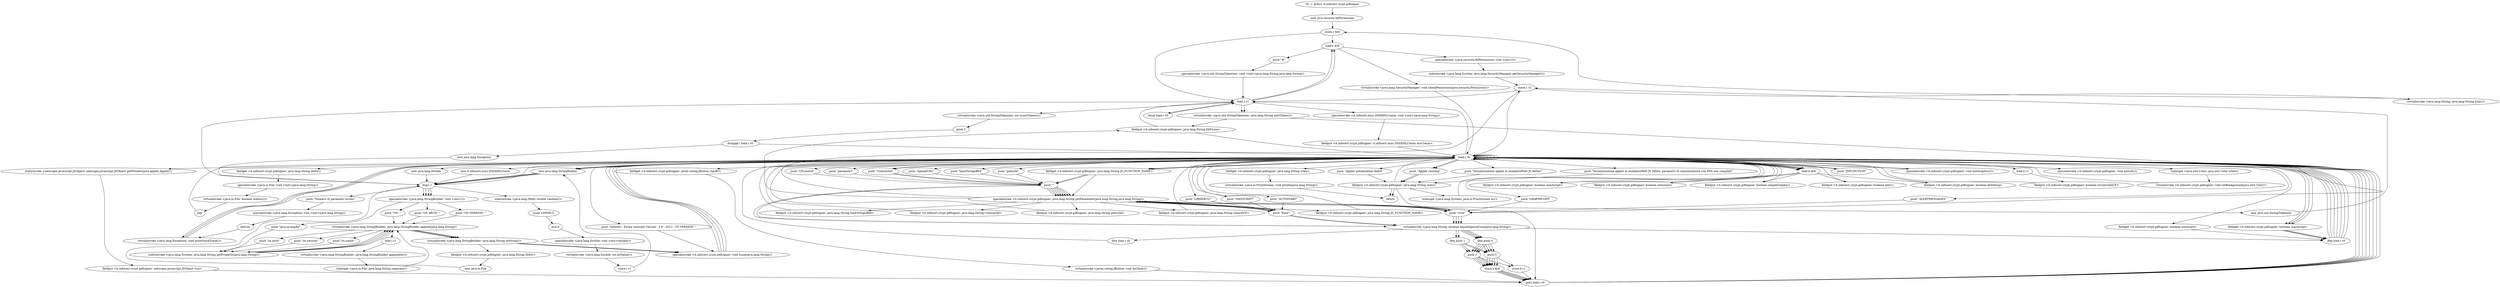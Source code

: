 digraph "" {
    "r0 := @this: it.infocert.crypt.pdfsigner"
    "new java.security.AllPermission"
    "r0 := @this: it.infocert.crypt.pdfsigner"->"new java.security.AllPermission";
    "store.r $r6"
    "new java.security.AllPermission"->"store.r $r6";
    "load.r $r6"
    "store.r $r6"->"load.r $r6";
    "specialinvoke <java.security.AllPermission: void <init>()>"
    "load.r $r6"->"specialinvoke <java.security.AllPermission: void <init>()>";
    "staticinvoke <java.lang.System: java.lang.SecurityManager getSecurityManager()>"
    "specialinvoke <java.security.AllPermission: void <init>()>"->"staticinvoke <java.lang.System: java.lang.SecurityManager getSecurityManager()>";
    "store.r r1"
    "staticinvoke <java.lang.System: java.lang.SecurityManager getSecurityManager()>"->"store.r r1";
    "load.r r1"
    "store.r r1"->"load.r r1";
    "ifnull load.r r0"
    "load.r r1"->"ifnull load.r r0";
    "ifnull load.r r0"->"load.r r1";
    "load.r r1"->"load.r $r6";
    "virtualinvoke <java.lang.SecurityManager: void checkPermission(java.security.Permission)>"
    "load.r $r6"->"virtualinvoke <java.lang.SecurityManager: void checkPermission(java.security.Permission)>";
    "load.r r0"
    "virtualinvoke <java.lang.SecurityManager: void checkPermission(java.security.Permission)>"->"load.r r0";
    "new java.lang.StringBuilder"
    "load.r r0"->"new java.lang.StringBuilder";
    "dup1.r"
    "new java.lang.StringBuilder"->"dup1.r";
    "specialinvoke <java.lang.StringBuilder: void <init>()>"
    "dup1.r"->"specialinvoke <java.lang.StringBuilder: void <init>()>";
    "push \"OS: \""
    "specialinvoke <java.lang.StringBuilder: void <init>()>"->"push \"OS: \"";
    "virtualinvoke <java.lang.StringBuilder: java.lang.StringBuilder append(java.lang.String)>"
    "push \"OS: \""->"virtualinvoke <java.lang.StringBuilder: java.lang.StringBuilder append(java.lang.String)>";
    "push \"os.name\""
    "virtualinvoke <java.lang.StringBuilder: java.lang.StringBuilder append(java.lang.String)>"->"push \"os.name\"";
    "staticinvoke <java.lang.System: java.lang.String getProperty(java.lang.String)>"
    "push \"os.name\""->"staticinvoke <java.lang.System: java.lang.String getProperty(java.lang.String)>";
    "staticinvoke <java.lang.System: java.lang.String getProperty(java.lang.String)>"->"virtualinvoke <java.lang.StringBuilder: java.lang.StringBuilder append(java.lang.String)>";
    "virtualinvoke <java.lang.StringBuilder: java.lang.String toString()>"
    "virtualinvoke <java.lang.StringBuilder: java.lang.StringBuilder append(java.lang.String)>"->"virtualinvoke <java.lang.StringBuilder: java.lang.String toString()>";
    "specialinvoke <it.infocert.crypt.pdfsigner: void trace(java.lang.String)>"
    "virtualinvoke <java.lang.StringBuilder: java.lang.String toString()>"->"specialinvoke <it.infocert.crypt.pdfsigner: void trace(java.lang.String)>";
    "specialinvoke <it.infocert.crypt.pdfsigner: void trace(java.lang.String)>"->"load.r r0";
    "load.r r0"->"new java.lang.StringBuilder";
    "new java.lang.StringBuilder"->"dup1.r";
    "dup1.r"->"specialinvoke <java.lang.StringBuilder: void <init>()>";
    "push \"OS ARCH: \""
    "specialinvoke <java.lang.StringBuilder: void <init>()>"->"push \"OS ARCH: \"";
    "push \"OS ARCH: \""->"virtualinvoke <java.lang.StringBuilder: java.lang.StringBuilder append(java.lang.String)>";
    "push \"os.arch\""
    "virtualinvoke <java.lang.StringBuilder: java.lang.StringBuilder append(java.lang.String)>"->"push \"os.arch\"";
    "push \"os.arch\""->"staticinvoke <java.lang.System: java.lang.String getProperty(java.lang.String)>";
    "staticinvoke <java.lang.System: java.lang.String getProperty(java.lang.String)>"->"virtualinvoke <java.lang.StringBuilder: java.lang.StringBuilder append(java.lang.String)>";
    "virtualinvoke <java.lang.StringBuilder: java.lang.StringBuilder append(java.lang.String)>"->"virtualinvoke <java.lang.StringBuilder: java.lang.String toString()>";
    "virtualinvoke <java.lang.StringBuilder: java.lang.String toString()>"->"specialinvoke <it.infocert.crypt.pdfsigner: void trace(java.lang.String)>";
    "specialinvoke <it.infocert.crypt.pdfsigner: void trace(java.lang.String)>"->"load.r r0";
    "load.r r0"->"new java.lang.StringBuilder";
    "new java.lang.StringBuilder"->"dup1.r";
    "dup1.r"->"specialinvoke <java.lang.StringBuilder: void <init>()>";
    "push \"OS VERSION: \""
    "specialinvoke <java.lang.StringBuilder: void <init>()>"->"push \"OS VERSION: \"";
    "push \"OS VERSION: \""->"virtualinvoke <java.lang.StringBuilder: java.lang.StringBuilder append(java.lang.String)>";
    "push \"os.version\""
    "virtualinvoke <java.lang.StringBuilder: java.lang.StringBuilder append(java.lang.String)>"->"push \"os.version\"";
    "push \"os.version\""->"staticinvoke <java.lang.System: java.lang.String getProperty(java.lang.String)>";
    "staticinvoke <java.lang.System: java.lang.String getProperty(java.lang.String)>"->"virtualinvoke <java.lang.StringBuilder: java.lang.StringBuilder append(java.lang.String)>";
    "virtualinvoke <java.lang.StringBuilder: java.lang.StringBuilder append(java.lang.String)>"->"virtualinvoke <java.lang.StringBuilder: java.lang.String toString()>";
    "virtualinvoke <java.lang.StringBuilder: java.lang.String toString()>"->"specialinvoke <it.infocert.crypt.pdfsigner: void trace(java.lang.String)>";
    "specialinvoke <it.infocert.crypt.pdfsigner: void trace(java.lang.String)>"->"load.r r0";
    "push \"Infocert - Firma contratti OnLine - 2.9 - 2012 - CF VERSION \""
    "load.r r0"->"push \"Infocert - Firma contratti OnLine - 2.9 - 2012 - CF VERSION \"";
    "push \"Infocert - Firma contratti OnLine - 2.9 - 2012 - CF VERSION \""->"specialinvoke <it.infocert.crypt.pdfsigner: void trace(java.lang.String)>";
    "specialinvoke <it.infocert.crypt.pdfsigner: void trace(java.lang.String)>"->"load.r r0";
    "new java.lang.Double"
    "load.r r0"->"new java.lang.Double";
    "new java.lang.Double"->"dup1.r";
    "staticinvoke <java.lang.Math: double random()>"
    "dup1.r"->"staticinvoke <java.lang.Math: double random()>";
    "push 100000.0"
    "staticinvoke <java.lang.Math: double random()>"->"push 100000.0";
    "mul.d"
    "push 100000.0"->"mul.d";
    "specialinvoke <java.lang.Double: void <init>(double)>"
    "mul.d"->"specialinvoke <java.lang.Double: void <init>(double)>";
    "virtualinvoke <java.lang.Double: int intValue()>"
    "specialinvoke <java.lang.Double: void <init>(double)>"->"virtualinvoke <java.lang.Double: int intValue()>";
    "store.i r1"
    "virtualinvoke <java.lang.Double: int intValue()>"->"store.i r1";
    "store.i r1"->"new java.lang.StringBuilder";
    "new java.lang.StringBuilder"->"dup1.r";
    "dup1.r"->"specialinvoke <java.lang.StringBuilder: void <init>()>";
    "push \"java.io.tmpdir\""
    "specialinvoke <java.lang.StringBuilder: void <init>()>"->"push \"java.io.tmpdir\"";
    "push \"java.io.tmpdir\""->"staticinvoke <java.lang.System: java.lang.String getProperty(java.lang.String)>";
    "staticinvoke <java.lang.System: java.lang.String getProperty(java.lang.String)>"->"virtualinvoke <java.lang.StringBuilder: java.lang.StringBuilder append(java.lang.String)>";
    "load.i r1"
    "virtualinvoke <java.lang.StringBuilder: java.lang.StringBuilder append(java.lang.String)>"->"load.i r1";
    "virtualinvoke <java.lang.StringBuilder: java.lang.StringBuilder append(int)>"
    "load.i r1"->"virtualinvoke <java.lang.StringBuilder: java.lang.StringBuilder append(int)>";
    "staticget <java.io.File: java.lang.String separator>"
    "virtualinvoke <java.lang.StringBuilder: java.lang.StringBuilder append(int)>"->"staticget <java.io.File: java.lang.String separator>";
    "staticget <java.io.File: java.lang.String separator>"->"virtualinvoke <java.lang.StringBuilder: java.lang.StringBuilder append(java.lang.String)>";
    "virtualinvoke <java.lang.StringBuilder: java.lang.StringBuilder append(java.lang.String)>"->"virtualinvoke <java.lang.StringBuilder: java.lang.String toString()>";
    "fieldput <it.infocert.crypt.pdfsigner: java.lang.String libDir>"
    "virtualinvoke <java.lang.StringBuilder: java.lang.String toString()>"->"fieldput <it.infocert.crypt.pdfsigner: java.lang.String libDir>";
    "new java.io.File"
    "fieldput <it.infocert.crypt.pdfsigner: java.lang.String libDir>"->"new java.io.File";
    "new java.io.File"->"dup1.r";
    "dup1.r"->"load.r r0";
    "fieldget <it.infocert.crypt.pdfsigner: java.lang.String libDir>"
    "load.r r0"->"fieldget <it.infocert.crypt.pdfsigner: java.lang.String libDir>";
    "specialinvoke <java.io.File: void <init>(java.lang.String)>"
    "fieldget <it.infocert.crypt.pdfsigner: java.lang.String libDir>"->"specialinvoke <java.io.File: void <init>(java.lang.String)>";
    "virtualinvoke <java.io.File: boolean mkdirs()>"
    "specialinvoke <java.io.File: void <init>(java.lang.String)>"->"virtualinvoke <java.io.File: boolean mkdirs()>";
    "pop"
    "virtualinvoke <java.io.File: boolean mkdirs()>"->"pop";
    "pop"->"load.r r0";
    "load.r r0"->"load.r r0";
    "push \"ContractId\""
    "load.r r0"->"push \"ContractId\"";
    "push \"\""
    "push \"ContractId\""->"push \"\"";
    "specialinvoke <it.infocert.crypt.pdfsigner: java.lang.String getParameter(java.lang.String,java.lang.String)>"
    "push \"\""->"specialinvoke <it.infocert.crypt.pdfsigner: java.lang.String getParameter(java.lang.String,java.lang.String)>";
    "fieldput <it.infocert.crypt.pdfsigner: java.lang.String libFirma>"
    "specialinvoke <it.infocert.crypt.pdfsigner: java.lang.String getParameter(java.lang.String,java.lang.String)>"->"fieldput <it.infocert.crypt.pdfsigner: java.lang.String libFirma>";
    "fieldput <it.infocert.crypt.pdfsigner: java.lang.String libFirma>"->"load.r r0";
    "push \"uploadURL\""
    "load.r r0"->"push \"uploadURL\"";
    "push \"uploadURL\""->"push \"\"";
    "push \"\""->"specialinvoke <it.infocert.crypt.pdfsigner: java.lang.String getParameter(java.lang.String,java.lang.String)>";
    "specialinvoke <it.infocert.crypt.pdfsigner: java.lang.String getParameter(java.lang.String,java.lang.String)>"->"store.r r1";
    "store.r r1"->"load.r r0";
    "load.r r0"->"load.r r0";
    "push \"hashToSignB64\""
    "load.r r0"->"push \"hashToSignB64\"";
    "push \"hashToSignB64\""->"push \"\"";
    "push \"\""->"specialinvoke <it.infocert.crypt.pdfsigner: java.lang.String getParameter(java.lang.String,java.lang.String)>";
    "fieldput <it.infocert.crypt.pdfsigner: java.lang.String hashToSignB64>"
    "specialinvoke <it.infocert.crypt.pdfsigner: java.lang.String getParameter(java.lang.String,java.lang.String)>"->"fieldput <it.infocert.crypt.pdfsigner: java.lang.String hashToSignB64>";
    "fieldput <it.infocert.crypt.pdfsigner: java.lang.String hashToSignB64>"->"load.r r0";
    "load.r r0"->"load.r r0";
    "load.r r0"->"push \"ContractId\"";
    "push \"ContractId\""->"push \"\"";
    "push \"\""->"specialinvoke <it.infocert.crypt.pdfsigner: java.lang.String getParameter(java.lang.String,java.lang.String)>";
    "fieldput <it.infocert.crypt.pdfsigner: java.lang.String ContractId>"
    "specialinvoke <it.infocert.crypt.pdfsigner: java.lang.String getParameter(java.lang.String,java.lang.String)>"->"fieldput <it.infocert.crypt.pdfsigner: java.lang.String ContractId>";
    "fieldput <it.infocert.crypt.pdfsigner: java.lang.String ContractId>"->"load.r r0";
    "load.r r0"->"load.r r0";
    "push \"policyId\""
    "load.r r0"->"push \"policyId\"";
    "push \"policyId\""->"push \"\"";
    "push \"\""->"specialinvoke <it.infocert.crypt.pdfsigner: java.lang.String getParameter(java.lang.String,java.lang.String)>";
    "fieldput <it.infocert.crypt.pdfsigner: java.lang.String policyId>"
    "specialinvoke <it.infocert.crypt.pdfsigner: java.lang.String getParameter(java.lang.String,java.lang.String)>"->"fieldput <it.infocert.crypt.pdfsigner: java.lang.String policyId>";
    "fieldput <it.infocert.crypt.pdfsigner: java.lang.String policyId>"->"load.r r0";
    "load.r r0"->"load.r r0";
    "push \"CFcontrol\""
    "load.r r0"->"push \"CFcontrol\"";
    "push \"CFcontrol\""->"push \"\"";
    "push \"\""->"specialinvoke <it.infocert.crypt.pdfsigner: java.lang.String getParameter(java.lang.String,java.lang.String)>";
    "fieldput <it.infocert.crypt.pdfsigner: java.lang.String controlCF>"
    "specialinvoke <it.infocert.crypt.pdfsigner: java.lang.String getParameter(java.lang.String,java.lang.String)>"->"fieldput <it.infocert.crypt.pdfsigner: java.lang.String controlCF>";
    "fieldput <it.infocert.crypt.pdfsigner: java.lang.String controlCF>"->"load.r r0";
    "push \"MAYSCRIPT\""
    "load.r r0"->"push \"MAYSCRIPT\"";
    "push \"false\""
    "push \"MAYSCRIPT\""->"push \"false\"";
    "push \"false\""->"specialinvoke <it.infocert.crypt.pdfsigner: java.lang.String getParameter(java.lang.String,java.lang.String)>";
    "push \"true\""
    "specialinvoke <it.infocert.crypt.pdfsigner: java.lang.String getParameter(java.lang.String,java.lang.String)>"->"push \"true\"";
    "virtualinvoke <java.lang.String: boolean equalsIgnoreCase(java.lang.String)>"
    "push \"true\""->"virtualinvoke <java.lang.String: boolean equalsIgnoreCase(java.lang.String)>";
    "ifeq push 0"
    "virtualinvoke <java.lang.String: boolean equalsIgnoreCase(java.lang.String)>"->"ifeq push 0";
    "push 1"
    "ifeq push 0"->"push 1";
    "store.b $r6"
    "push 1"->"store.b $r6";
    "goto load.r r0"
    "store.b $r6"->"goto load.r r0";
    "goto load.r r0"->"load.r r0";
    "load.b $r6"
    "load.r r0"->"load.b $r6";
    "fieldput <it.infocert.crypt.pdfsigner: boolean mayScript>"
    "load.b $r6"->"fieldput <it.infocert.crypt.pdfsigner: boolean mayScript>";
    "fieldput <it.infocert.crypt.pdfsigner: boolean mayScript>"->"load.r r0";
    "push \"AUTOSTART\""
    "load.r r0"->"push \"AUTOSTART\"";
    "push \"AUTOSTART\""->"push \"false\"";
    "push \"false\""->"specialinvoke <it.infocert.crypt.pdfsigner: java.lang.String getParameter(java.lang.String,java.lang.String)>";
    "specialinvoke <it.infocert.crypt.pdfsigner: java.lang.String getParameter(java.lang.String,java.lang.String)>"->"push \"true\"";
    "push \"true\""->"virtualinvoke <java.lang.String: boolean equalsIgnoreCase(java.lang.String)>";
    "virtualinvoke <java.lang.String: boolean equalsIgnoreCase(java.lang.String)>"->"ifeq push 0";
    "ifeq push 0"->"push 1";
    "push 1"->"store.b $r6";
    "store.b $r6"->"goto load.r r0";
    "goto load.r r0"->"load.r r0";
    "load.r r0"->"load.b $r6";
    "fieldput <it.infocert.crypt.pdfsigner: boolean autostart>"
    "load.b $r6"->"fieldput <it.infocert.crypt.pdfsigner: boolean autostart>";
    "fieldput <it.infocert.crypt.pdfsigner: boolean autostart>"->"load.r r0";
    "load.r r0"->"load.r r0";
    "push \"JSFUNCTION\""
    "load.r r0"->"push \"JSFUNCTION\"";
    "push \"JSFUNCTION\""->"load.r r0";
    "fieldget <it.infocert.crypt.pdfsigner: java.lang.String JS_FUNCTION_NAME>"
    "load.r r0"->"fieldget <it.infocert.crypt.pdfsigner: java.lang.String JS_FUNCTION_NAME>";
    "fieldget <it.infocert.crypt.pdfsigner: java.lang.String JS_FUNCTION_NAME>"->"specialinvoke <it.infocert.crypt.pdfsigner: java.lang.String getParameter(java.lang.String,java.lang.String)>";
    "fieldput <it.infocert.crypt.pdfsigner: java.lang.String JS_FUNCTION_NAME>"
    "specialinvoke <it.infocert.crypt.pdfsigner: java.lang.String getParameter(java.lang.String,java.lang.String)>"->"fieldput <it.infocert.crypt.pdfsigner: java.lang.String JS_FUNCTION_NAME>";
    "fieldput <it.infocert.crypt.pdfsigner: java.lang.String JS_FUNCTION_NAME>"->"load.r r0";
    "push \"GRAPHICOFF\""
    "load.r r0"->"push \"GRAPHICOFF\"";
    "push \"GRAPHICOFF\""->"push \"true\"";
    "push \"true\""->"specialinvoke <it.infocert.crypt.pdfsigner: java.lang.String getParameter(java.lang.String,java.lang.String)>";
    "specialinvoke <it.infocert.crypt.pdfsigner: java.lang.String getParameter(java.lang.String,java.lang.String)>"->"push \"true\"";
    "push \"true\""->"virtualinvoke <java.lang.String: boolean equalsIgnoreCase(java.lang.String)>";
    "virtualinvoke <java.lang.String: boolean equalsIgnoreCase(java.lang.String)>"->"ifeq push 0";
    "ifeq push 0"->"push 1";
    "push 1"->"store.b $r6";
    "store.b $r6"->"goto load.r r0";
    "goto load.r r0"->"load.r r0";
    "load.r r0"->"load.b $r6";
    "fieldput <it.infocert.crypt.pdfsigner: boolean simpleGraphic>"
    "load.b $r6"->"fieldput <it.infocert.crypt.pdfsigner: boolean simpleGraphic>";
    "fieldput <it.infocert.crypt.pdfsigner: boolean simpleGraphic>"->"load.r r0";
    "push \"ALERTMESSAGES\""
    "load.r r0"->"push \"ALERTMESSAGES\"";
    "push \"ALERTMESSAGES\""->"push \"true\"";
    "push \"true\""->"specialinvoke <it.infocert.crypt.pdfsigner: java.lang.String getParameter(java.lang.String,java.lang.String)>";
    "specialinvoke <it.infocert.crypt.pdfsigner: java.lang.String getParameter(java.lang.String,java.lang.String)>"->"push \"false\"";
    "push \"false\""->"virtualinvoke <java.lang.String: boolean equalsIgnoreCase(java.lang.String)>";
    "ifeq push 1"
    "virtualinvoke <java.lang.String: boolean equalsIgnoreCase(java.lang.String)>"->"ifeq push 1";
    "push 0"
    "ifeq push 1"->"push 0";
    "push 0"->"store.b $r6";
    "store.b $r6"->"goto load.r r0";
    "goto load.r r0"->"load.r r0";
    "load.r r0"->"load.b $r6";
    "fieldput <it.infocert.crypt.pdfsigner: boolean alert>"
    "load.b $r6"->"fieldput <it.infocert.crypt.pdfsigner: boolean alert>";
    "fieldput <it.infocert.crypt.pdfsigner: boolean alert>"->"load.r r0";
    "push \"LIBDEBUG\""
    "load.r r0"->"push \"LIBDEBUG\"";
    "push \"LIBDEBUG\""->"push \"false\"";
    "push \"false\""->"specialinvoke <it.infocert.crypt.pdfsigner: java.lang.String getParameter(java.lang.String,java.lang.String)>";
    "specialinvoke <it.infocert.crypt.pdfsigner: java.lang.String getParameter(java.lang.String,java.lang.String)>"->"push \"false\"";
    "push \"false\""->"virtualinvoke <java.lang.String: boolean equalsIgnoreCase(java.lang.String)>";
    "virtualinvoke <java.lang.String: boolean equalsIgnoreCase(java.lang.String)>"->"ifeq push 1";
    "ifeq push 1"->"push 0";
    "push 0"->"store.b $r6";
    "store.b $r6"->"goto load.r r0";
    "goto load.r r0"->"load.r r0";
    "load.r r0"->"load.b $r6";
    "fieldput <it.infocert.crypt.pdfsigner: boolean libDebug>"
    "load.b $r6"->"fieldput <it.infocert.crypt.pdfsigner: boolean libDebug>";
    "fieldput <it.infocert.crypt.pdfsigner: boolean libDebug>"->"load.r r0";
    "new it.infocert.misc.DSSXMLComm"
    "load.r r0"->"new it.infocert.misc.DSSXMLComm";
    "new it.infocert.misc.DSSXMLComm"->"dup1.r";
    "dup1.r"->"load.r r1";
    "specialinvoke <it.infocert.misc.DSSXMLComm: void <init>(java.lang.String)>"
    "load.r r1"->"specialinvoke <it.infocert.misc.DSSXMLComm: void <init>(java.lang.String)>";
    "fieldput <it.infocert.crypt.pdfsigner: it.infocert.misc.DSSXMLComm dssComm>"
    "specialinvoke <it.infocert.misc.DSSXMLComm: void <init>(java.lang.String)>"->"fieldput <it.infocert.crypt.pdfsigner: it.infocert.misc.DSSXMLComm dssComm>";
    "fieldput <it.infocert.crypt.pdfsigner: it.infocert.misc.DSSXMLComm dssComm>"->"load.r r0";
    "push \"parametri\""
    "load.r r0"->"push \"parametri\"";
    "push \"parametri\""->"push \"\"";
    "push \"\""->"specialinvoke <it.infocert.crypt.pdfsigner: java.lang.String getParameter(java.lang.String,java.lang.String)>";
    "new java.util.StringTokenizer"
    "specialinvoke <it.infocert.crypt.pdfsigner: java.lang.String getParameter(java.lang.String,java.lang.String)>"->"new java.util.StringTokenizer";
    "new java.util.StringTokenizer"->"store.r r1";
    "virtualinvoke <java.lang.String: java.lang.String trim()>"
    "store.r r1"->"virtualinvoke <java.lang.String: java.lang.String trim()>";
    "virtualinvoke <java.lang.String: java.lang.String trim()>"->"store.r $r6";
    "store.r $r6"->"load.r r1";
    "load.r r1"->"load.r $r6";
    "push \"#\""
    "load.r $r6"->"push \"#\"";
    "specialinvoke <java.util.StringTokenizer: void <init>(java.lang.String,java.lang.String)>"
    "push \"#\""->"specialinvoke <java.util.StringTokenizer: void <init>(java.lang.String,java.lang.String)>";
    "specialinvoke <java.util.StringTokenizer: void <init>(java.lang.String,java.lang.String)>"->"load.r r1";
    "virtualinvoke <java.util.StringTokenizer: int countTokens()>"
    "load.r r1"->"virtualinvoke <java.util.StringTokenizer: int countTokens()>";
    "push 2"
    "virtualinvoke <java.util.StringTokenizer: int countTokens()>"->"push 2";
    "ifcmpge.i load.r r0"
    "push 2"->"ifcmpge.i load.r r0";
    "new java.lang.Exception"
    "ifcmpge.i load.r r0"->"new java.lang.Exception";
    "new java.lang.Exception"->"dup1.r";
    "push \"Numero di parametri errato\""
    "dup1.r"->"push \"Numero di parametri errato\"";
    "specialinvoke <java.lang.Exception: void <init>(java.lang.String)>"
    "push \"Numero di parametri errato\""->"specialinvoke <java.lang.Exception: void <init>(java.lang.String)>";
    "athrow"
    "specialinvoke <java.lang.Exception: void <init>(java.lang.String)>"->"athrow";
    "virtualinvoke <java.lang.Exception: void printStackTrace()>"
    "athrow"->"virtualinvoke <java.lang.Exception: void printStackTrace()>";
    "virtualinvoke <java.lang.Exception: void printStackTrace()>"->"load.r r0";
    "push \"Applet initialization failed\""
    "load.r r0"->"push \"Applet initialization failed\"";
    "fieldput <it.infocert.crypt.pdfsigner: java.lang.String stato>"
    "push \"Applet initialization failed\""->"fieldput <it.infocert.crypt.pdfsigner: java.lang.String stato>";
    "fieldput <it.infocert.crypt.pdfsigner: java.lang.String stato>"->"load.r r0";
    "push \"Applet running\""
    "load.r r0"->"push \"Applet running\"";
    "push \"Applet running\""->"fieldput <it.infocert.crypt.pdfsigner: java.lang.String stato>";
    "return"
    "fieldput <it.infocert.crypt.pdfsigner: java.lang.String stato>"->"return";
    "ifcmpge.i load.r r0"->"load.r r0";
    "load.r r0"->"load.r r1";
    "virtualinvoke <java.util.StringTokenizer: java.lang.String nextToken()>"
    "load.r r1"->"virtualinvoke <java.util.StringTokenizer: java.lang.String nextToken()>";
    "virtualinvoke <java.util.StringTokenizer: java.lang.String nextToken()>"->"fieldput <it.infocert.crypt.pdfsigner: java.lang.String libFirma>";
    "fieldput <it.infocert.crypt.pdfsigner: java.lang.String libFirma>"->"load.r r1";
    "load.r r1"->"virtualinvoke <java.util.StringTokenizer: java.lang.String nextToken()>";
    "virtualinvoke <java.util.StringTokenizer: java.lang.String nextToken()>"->"push \"true\"";
    "push \"true\""->"virtualinvoke <java.lang.String: boolean equalsIgnoreCase(java.lang.String)>";
    "virtualinvoke <java.lang.String: boolean equalsIgnoreCase(java.lang.String)>"->"ifeq push 0";
    "ifeq push 0"->"push 1";
    "store.b r1"
    "push 1"->"store.b r1";
    "store.b r1"->"goto load.r r0";
    "goto load.r r0"->"load.r r0";
    "load.b r1"
    "load.r r0"->"load.b r1";
    "fieldput <it.infocert.crypt.pdfsigner: boolean isControllaCF>"
    "load.b r1"->"fieldput <it.infocert.crypt.pdfsigner: boolean isControllaCF>";
    "fieldput <it.infocert.crypt.pdfsigner: boolean isControllaCF>"->"load.r r0";
    "fieldget <it.infocert.crypt.pdfsigner: boolean mayScript>"
    "load.r r0"->"fieldget <it.infocert.crypt.pdfsigner: boolean mayScript>";
    "ifeq load.r r0"
    "fieldget <it.infocert.crypt.pdfsigner: boolean mayScript>"->"ifeq load.r r0";
    "ifeq load.r r0"->"load.r r0";
    "load.r r0"->"fieldget <it.infocert.crypt.pdfsigner: java.lang.String JS_FUNCTION_NAME>";
    "fieldget <it.infocert.crypt.pdfsigner: java.lang.String JS_FUNCTION_NAME>"->"push \"\"";
    "push \"\""->"virtualinvoke <java.lang.String: boolean equalsIgnoreCase(java.lang.String)>";
    "ifne load.r r0"
    "virtualinvoke <java.lang.String: boolean equalsIgnoreCase(java.lang.String)>"->"ifne load.r r0";
    "ifne load.r r0"->"load.r r0";
    "load.r r0"->"load.r r0";
    "load.r r0"->"virtualinvoke <java.lang.Exception: void printStackTrace()>";
    "virtualinvoke <java.lang.Exception: void printStackTrace()>"->"load.r r0";
    "push \"Inizializzazione applet in modalit\u00e0 JS fallita!\""
    "load.r r0"->"push \"Inizializzazione applet in modalit\u00e0 JS fallita!\"";
    "push \"Inizializzazione applet in modalit\u00e0 JS fallita!\""->"fieldput <it.infocert.crypt.pdfsigner: java.lang.String stato>";
    "fieldput <it.infocert.crypt.pdfsigner: java.lang.String stato>"->"return";
    "staticinvoke <netscape.javascript.JSObject: netscape.javascript.JSObject getWindow(java.applet.Applet)>"
    "load.r r0"->"staticinvoke <netscape.javascript.JSObject: netscape.javascript.JSObject getWindow(java.applet.Applet)>";
    "fieldput <it.infocert.crypt.pdfsigner: netscape.javascript.JSObject win>"
    "staticinvoke <netscape.javascript.JSObject: netscape.javascript.JSObject getWindow(java.applet.Applet)>"->"fieldput <it.infocert.crypt.pdfsigner: netscape.javascript.JSObject win>";
    "fieldput <it.infocert.crypt.pdfsigner: netscape.javascript.JSObject win>"->"goto load.r r0";
    "goto load.r r0"->"load.r r0";
    "load.r r0"->"fieldget <it.infocert.crypt.pdfsigner: boolean mayScript>";
    "fieldget <it.infocert.crypt.pdfsigner: boolean mayScript>"->"ifeq load.r r0";
    "ifeq load.r r0"->"load.r r0";
    "load.r r0"->"fieldget <it.infocert.crypt.pdfsigner: java.lang.String JS_FUNCTION_NAME>";
    "fieldget <it.infocert.crypt.pdfsigner: java.lang.String JS_FUNCTION_NAME>"->"push \"\"";
    "push \"\""->"virtualinvoke <java.lang.String: boolean equalsIgnoreCase(java.lang.String)>";
    "virtualinvoke <java.lang.String: boolean equalsIgnoreCase(java.lang.String)>"->"ifeq load.r r0";
    "ifeq load.r r0"->"load.r r0";
    "push \"Inizializzazione applet in modalit\u00e0 JS fallita: parametri di comunicazione con DSS non completi\""
    "load.r r0"->"push \"Inizializzazione applet in modalit\u00e0 JS fallita: parametri di comunicazione con DSS non completi\"";
    "push \"Inizializzazione applet in modalit\u00e0 JS fallita: parametri di comunicazione con DSS non completi\""->"fieldput <it.infocert.crypt.pdfsigner: java.lang.String stato>";
    "staticget <java.lang.System: java.io.PrintStream err>"
    "fieldput <it.infocert.crypt.pdfsigner: java.lang.String stato>"->"staticget <java.lang.System: java.io.PrintStream err>";
    "staticget <java.lang.System: java.io.PrintStream err>"->"load.r r0";
    "fieldget <it.infocert.crypt.pdfsigner: java.lang.String stato>"
    "load.r r0"->"fieldget <it.infocert.crypt.pdfsigner: java.lang.String stato>";
    "virtualinvoke <java.io.PrintStream: void println(java.lang.String)>"
    "fieldget <it.infocert.crypt.pdfsigner: java.lang.String stato>"->"virtualinvoke <java.io.PrintStream: void println(java.lang.String)>";
    "virtualinvoke <java.io.PrintStream: void println(java.lang.String)>"->"return";
    "ifeq load.r r0"->"load.r r0";
    "load.r r0"->"fieldget <it.infocert.crypt.pdfsigner: boolean mayScript>";
    "fieldget <it.infocert.crypt.pdfsigner: boolean mayScript>"->"ifeq load.r r0";
    "ifeq load.r r0"->"load.r r0";
    "specialinvoke <it.infocert.crypt.pdfsigner: void initGraphics()>"
    "load.r r0"->"specialinvoke <it.infocert.crypt.pdfsigner: void initGraphics()>";
    "specialinvoke <it.infocert.crypt.pdfsigner: void initGraphics()>"->"load.r r0";
    "fieldget <it.infocert.crypt.pdfsigner: boolean autostart>"
    "load.r r0"->"fieldget <it.infocert.crypt.pdfsigner: boolean autostart>";
    "fieldget <it.infocert.crypt.pdfsigner: boolean autostart>"->"ifeq load.r r0";
    "ifeq load.r r0"->"load.r r0";
    "fieldget <it.infocert.crypt.pdfsigner: javax.swing.JButton signBt>"
    "load.r r0"->"fieldget <it.infocert.crypt.pdfsigner: javax.swing.JButton signBt>";
    "virtualinvoke <javax.swing.JButton: void doClick()>"
    "fieldget <it.infocert.crypt.pdfsigner: javax.swing.JButton signBt>"->"virtualinvoke <javax.swing.JButton: void doClick()>";
    "virtualinvoke <javax.swing.JButton: void doClick()>"->"goto load.r r0";
    "goto load.r r0"->"load.r r0";
    "staticget <java.awt.Color: java.awt.Color white>"
    "load.r r0"->"staticget <java.awt.Color: java.awt.Color white>";
    "virtualinvoke <it.infocert.crypt.pdfsigner: void setBackground(java.awt.Color)>"
    "staticget <java.awt.Color: java.awt.Color white>"->"virtualinvoke <it.infocert.crypt.pdfsigner: void setBackground(java.awt.Color)>";
    "virtualinvoke <it.infocert.crypt.pdfsigner: void setBackground(java.awt.Color)>"->"load.r r0";
    "load.r r0"->"push \"Applet running\"";
    "push \"Applet running\""->"fieldput <it.infocert.crypt.pdfsigner: java.lang.String stato>";
    "fieldput <it.infocert.crypt.pdfsigner: java.lang.String stato>"->"goto load.r r0";
    "ifeq load.r r0"->"load.r r0";
    "specialinvoke <it.infocert.crypt.pdfsigner: void initLib()>"
    "load.r r0"->"specialinvoke <it.infocert.crypt.pdfsigner: void initLib()>";
    "ifeq push 0"->"push 0";
    "push 0"->"store.b r1";
    "ifeq push 1"->"push 1";
    "push 1"->"store.b $r6";
    "ifeq push 1"->"push 1";
    "push 1"->"store.b $r6";
    "ifeq push 0"->"push 0";
    "push 0"->"store.b $r6";
    "ifeq push 0"->"push 0";
    "push 0"->"store.b $r6";
    "ifeq push 0"->"push 0";
    "push 0"->"store.b $r6";
}
